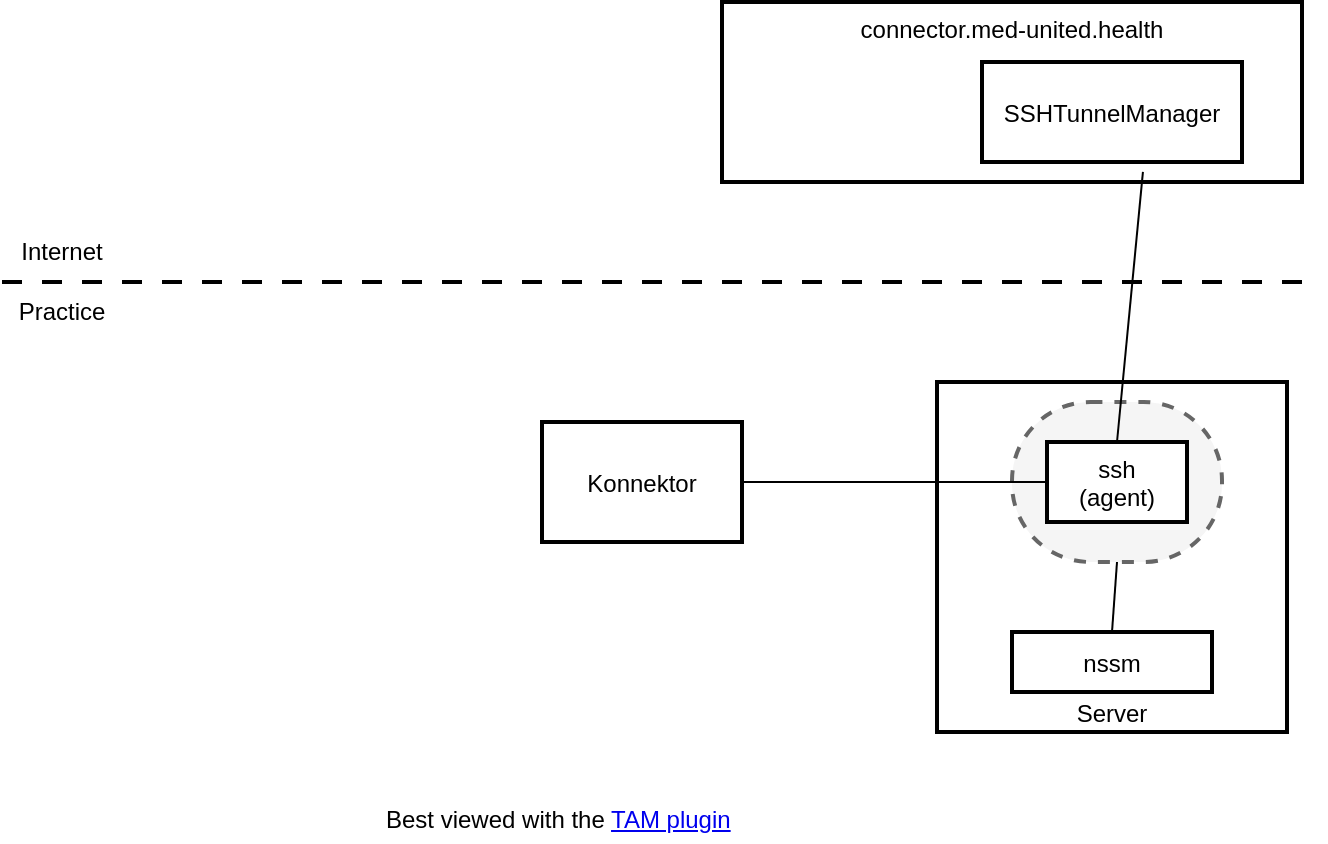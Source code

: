 <mxfile>
    <diagram id="PUJQFGqc5lEf8wcvbPOO" name="SSH-Tunnel">
        <mxGraphModel dx="979" dy="451" grid="1" gridSize="10" guides="1" tooltips="1" connect="1" arrows="1" fold="1" page="1" pageScale="1" pageWidth="827" pageHeight="1169" math="0" shadow="0">
            <root>
                <mxCell id="0"/>
                <mxCell id="1" parent="0"/>
                <mxCell id="A9dE9escXHkIarGcWzA2-1" value="" style="edgeStyle=elbowEdgeStyle;dashed=1;dashPattern=5 5;strokeWidth=2;arcSize=0;startArrow=none;endArrow=none;startSize=0;endSize=0;html=1;endFill=0;align=center;resizeHeight=0;rounded=0;" edge="1" parent="1">
                    <mxGeometry width="300" relative="1" as="geometry">
                        <mxPoint x="70" y="410" as="sourcePoint"/>
                        <mxPoint x="730" y="410" as="targetPoint"/>
                    </mxGeometry>
                </mxCell>
                <mxCell id="A9dE9escXHkIarGcWzA2-2" value="Practice" style="text;html=1;strokeColor=none;fillColor=none;align=center;verticalAlign=middle;whiteSpace=wrap;rounded=0;" vertex="1" parent="1">
                    <mxGeometry x="70" y="410" width="60" height="30" as="geometry"/>
                </mxCell>
                <mxCell id="0.2" value="Best viewed with the &lt;a href=&quot;https://github.com/ariel-bentu/tam-drawio&quot;&gt;TAM plugin&lt;/a&gt;" style="text;html=1;shape=tamPluginMissing;" vertex="1" connectable="0" parent="1">
                    <mxGeometry x="260" y="665" width="200" height="25" as="geometry"/>
                </mxCell>
                <mxCell id="A9dE9escXHkIarGcWzA2-3" value="connector.med-united.health" style="shape=agent;offsetSize=8;strokeWidth=2;verticalAlign=top;" vertex="1" parent="1">
                    <mxGeometry x="430" y="270" width="290" height="90" as="geometry"/>
                </mxCell>
                <mxCell id="A9dE9escXHkIarGcWzA2-4" value="SSHTunnelManager" style="shape=agent;offsetSize=8;strokeWidth=2;" vertex="1" parent="1">
                    <mxGeometry x="560" y="300" width="130" height="50" as="geometry"/>
                </mxCell>
                <mxCell id="A9dE9escXHkIarGcWzA2-5" value="Server" style="shape=agent;offsetSize=8;strokeWidth=2;verticalAlign=bottom;" vertex="1" parent="1">
                    <mxGeometry x="537.5" y="460" width="175" height="175" as="geometry"/>
                </mxCell>
                <mxCell id="A9dE9escXHkIarGcWzA2-6" value="Konnektor" style="shape=agent;offsetSize=8;strokeWidth=2;" vertex="1" parent="1">
                    <mxGeometry x="340" y="480" width="100" height="60" as="geometry"/>
                </mxCell>
                <mxCell id="A9dE9escXHkIarGcWzA2-7" value="nssm" style="shape=agent;offsetSize=8;strokeWidth=2;" vertex="1" parent="1">
                    <mxGeometry x="575" y="585" width="100" height="30" as="geometry"/>
                </mxCell>
                <mxCell id="A9dE9escXHkIarGcWzA2-8" value="" style="rounded=1;whiteSpace=wrap;html=1;arcSize=49;strokeWidth=2;fillColor=#f5f5f5;fontColor=#333333;strokeColor=#666666;dashed=1;" vertex="1" parent="1">
                    <mxGeometry x="575" y="470" width="105" height="80" as="geometry"/>
                </mxCell>
                <mxCell id="A9dE9escXHkIarGcWzA2-9" value="ssh&#10;(agent)" style="shape=agent;offsetSize=8;strokeWidth=2;" vertex="1" parent="1">
                    <mxGeometry x="592.5" y="490" width="70" height="40" as="geometry"/>
                </mxCell>
                <mxCell id="A9dE9escXHkIarGcWzA2-11" value="" style="shape=useedge;vertical=true;edgeStyle=none;endArrow=none;useSignPosition=left;useSignDirection=none;entryX=0.619;entryY=1.099;entryDx=0;entryDy=0;entryPerimeter=0;exitX=0.5;exitY=0;exitDx=0;exitDy=0;" edge="1" parent="1" source="A9dE9escXHkIarGcWzA2-9" target="A9dE9escXHkIarGcWzA2-4">
                    <mxGeometry height="160" relative="1" as="geometry">
                        <mxPoint x="650" y="530" as="sourcePoint"/>
                        <mxPoint x="650" y="370" as="targetPoint"/>
                    </mxGeometry>
                </mxCell>
                <mxCell id="A9dE9escXHkIarGcWzA2-12" value="" style="shape=useedge;endArrow=none;edgeStyle=none;useSignPosition=up;useSignDirection=none;exitX=1;exitY=0.5;exitDx=0;exitDy=0;entryX=0;entryY=0.5;entryDx=0;entryDy=0;" edge="1" parent="1" source="A9dE9escXHkIarGcWzA2-6" target="A9dE9escXHkIarGcWzA2-9">
                    <mxGeometry width="160" relative="1" as="geometry">
                        <mxPoint x="480" y="500" as="sourcePoint"/>
                        <mxPoint x="640" y="500" as="targetPoint"/>
                    </mxGeometry>
                </mxCell>
                <mxCell id="A9dE9escXHkIarGcWzA2-13" value="Internet" style="text;html=1;strokeColor=none;fillColor=none;align=center;verticalAlign=middle;whiteSpace=wrap;rounded=0;" vertex="1" parent="1">
                    <mxGeometry x="70" y="380" width="60" height="30" as="geometry"/>
                </mxCell>
                <mxCell id="A9dE9escXHkIarGcWzA2-14" value="" style="shape=updateedge;endArrow=none;vertical=true;exitX=0.5;exitY=1;exitDx=0;exitDy=0;entryX=0.5;entryY=0;entryDx=0;entryDy=0;" edge="1" parent="1" source="A9dE9escXHkIarGcWzA2-8" target="A9dE9escXHkIarGcWzA2-7">
                    <mxGeometry width="30" height="80" relative="1" as="geometry">
                        <mxPoint x="625" y="560" as="sourcePoint"/>
                        <mxPoint x="625" y="640" as="targetPoint"/>
                    </mxGeometry>
                </mxCell>
            </root>
        </mxGraphModel>
    </diagram>
    <diagram id="Fpsi-UkH_9leQJDjks8w" name="Hospital">
        <mxGraphModel dx="979" dy="451" grid="1" gridSize="10" guides="1" tooltips="1" connect="1" arrows="1" fold="1" page="1" pageScale="1" pageWidth="827" pageHeight="1169" math="0" shadow="0">
            <root>
                <mxCell id="0"/>
                <mxCell id="1" parent="0"/>
                <mxCell id="5xqcOFgxY0aVDQKXTTnq-1" value="Hospital" style="shape=ushape;dx=50;dy=310;strokeWidth=2;labelPosition=center;verticalLabelPosition=middle;align=center;verticalAlign=bottom;" parent="1" vertex="1">
                    <mxGeometry x="10" y="170" width="580" height="350" as="geometry"/>
                </mxCell>
                <mxCell id="0.1" value="Best viewed with the &lt;a href=&quot;https://github.com/ariel-bentu/tam-drawio&quot;&gt;TAM plugin&lt;/a&gt;" style="text;html=1;shape=tamPluginMissing;" parent="1" vertex="1" connectable="0">
                    <mxGeometry x="275" y="650" width="200" height="25" as="geometry"/>
                </mxCell>
                <mxCell id="5xqcOFgxY0aVDQKXTTnq-2" value="Telematik&#10;infrastruktur" style="shape=agent;offsetSize=8;strokeWidth=2;" parent="1" vertex="1">
                    <mxGeometry x="650" y="170" width="100" height="350" as="geometry"/>
                </mxCell>
                <mxCell id="5xqcOFgxY0aVDQKXTTnq-3" value="Connector" style="shape=agent;offsetSize=8;strokeWidth=2;" parent="1" vertex="1">
                    <mxGeometry x="420" y="190" width="100" height="40" as="geometry"/>
                </mxCell>
                <mxCell id="5xqcOFgxY0aVDQKXTTnq-4" value="Connector" style="shape=agent;offsetSize=8;strokeWidth=2;" parent="1" vertex="1">
                    <mxGeometry x="420" y="250" width="100" height="40" as="geometry"/>
                </mxCell>
                <mxCell id="5xqcOFgxY0aVDQKXTTnq-5" value="Connector" style="shape=agent;offsetSize=8;strokeWidth=2;" parent="1" vertex="1">
                    <mxGeometry x="420" y="310" width="100" height="40" as="geometry"/>
                </mxCell>
                <mxCell id="5xqcOFgxY0aVDQKXTTnq-6" value="Connector" style="shape=agent;offsetSize=8;strokeWidth=2;" parent="1" vertex="1">
                    <mxGeometry x="420" y="440" width="100" height="20" as="geometry"/>
                </mxCell>
                <mxCell id="5xqcOFgxY0aVDQKXTTnq-7" value="" style="shape=dot3;vertical=true;connectable=0;" parent="1" vertex="1">
                    <mxGeometry x="463" y="370" width="15" height="55" as="geometry"/>
                </mxCell>
                <mxCell id="5xqcOFgxY0aVDQKXTTnq-8" value="" style="shape=useedge;endArrow=none;edgeStyle=none;useSignPosition=up;useSignDirection=none;exitX=1;exitY=0.5;exitDx=0;exitDy=0;entryX=-0.007;entryY=0.112;entryDx=0;entryDy=0;entryPerimeter=0;dx=100;dy=0;" parent="1" source="5xqcOFgxY0aVDQKXTTnq-3" target="5xqcOFgxY0aVDQKXTTnq-2" edge="1">
                    <mxGeometry width="160" relative="1" as="geometry">
                        <mxPoint x="570" y="210" as="sourcePoint"/>
                        <mxPoint x="730" y="210" as="targetPoint"/>
                    </mxGeometry>
                </mxCell>
                <mxCell id="5xqcOFgxY0aVDQKXTTnq-9" value="" style="shape=useedge;endArrow=none;edgeStyle=none;useSignPosition=up;useSignDirection=none;exitX=1;exitY=0.5;exitDx=0;exitDy=0;entryX=-0.019;entryY=0.279;entryDx=0;entryDy=0;entryPerimeter=0;dx=100;dy=0;" parent="1" source="5xqcOFgxY0aVDQKXTTnq-4" target="5xqcOFgxY0aVDQKXTTnq-2" edge="1">
                    <mxGeometry width="160" relative="1" as="geometry">
                        <mxPoint x="620" y="290" as="sourcePoint"/>
                        <mxPoint x="780" y="290" as="targetPoint"/>
                    </mxGeometry>
                </mxCell>
                <mxCell id="5xqcOFgxY0aVDQKXTTnq-10" value="" style="shape=useedge;endArrow=none;edgeStyle=none;useSignPosition=up;useSignDirection=none;exitX=1;exitY=0.5;exitDx=0;exitDy=0;entryX=-0.019;entryY=0.45;entryDx=0;entryDy=0;entryPerimeter=0;dx=100;dy=0;" parent="1" source="5xqcOFgxY0aVDQKXTTnq-5" target="5xqcOFgxY0aVDQKXTTnq-2" edge="1">
                    <mxGeometry width="160" relative="1" as="geometry">
                        <mxPoint x="620" y="350" as="sourcePoint"/>
                        <mxPoint x="780" y="350" as="targetPoint"/>
                    </mxGeometry>
                </mxCell>
                <mxCell id="5xqcOFgxY0aVDQKXTTnq-11" value="" style="shape=useedge;endArrow=none;edgeStyle=none;useSignPosition=up;useSignDirection=none;exitX=1;exitY=0.5;exitDx=0;exitDy=0;entryX=-0.012;entryY=0.803;entryDx=0;entryDy=0;entryPerimeter=0;dx=100;dy=0;" parent="1" source="5xqcOFgxY0aVDQKXTTnq-6" target="5xqcOFgxY0aVDQKXTTnq-2" edge="1">
                    <mxGeometry width="160" relative="1" as="geometry">
                        <mxPoint x="570" y="450" as="sourcePoint"/>
                        <mxPoint x="730" y="450" as="targetPoint"/>
                    </mxGeometry>
                </mxCell>
                <mxCell id="5xqcOFgxY0aVDQKXTTnq-12" value="Connector&#10;Admin&#10;Tool" style="shape=agent;offsetSize=8;strokeWidth=2;" parent="1" vertex="1">
                    <mxGeometry x="210" y="190" width="110" height="270" as="geometry"/>
                </mxCell>
                <mxCell id="5xqcOFgxY0aVDQKXTTnq-13" value="" style="shape=useedge;endArrow=none;edgeStyle=none;useSignPosition=up;useSignDirection=none;exitX=1.009;exitY=0.069;exitDx=0;exitDy=0;exitPerimeter=0;entryX=0;entryY=0.5;entryDx=0;entryDy=0;" parent="1" source="5xqcOFgxY0aVDQKXTTnq-12" target="5xqcOFgxY0aVDQKXTTnq-3" edge="1">
                    <mxGeometry width="160" relative="1" as="geometry">
                        <mxPoint x="380" y="220" as="sourcePoint"/>
                        <mxPoint x="540" y="220" as="targetPoint"/>
                    </mxGeometry>
                </mxCell>
                <mxCell id="5xqcOFgxY0aVDQKXTTnq-14" value="PostgreSQL" style="shape=agent;offsetSize=8;strokeWidth=2;" parent="1" vertex="1">
                    <mxGeometry x="80" y="300" width="70" height="60" as="geometry"/>
                </mxCell>
                <mxCell id="5xqcOFgxY0aVDQKXTTnq-15" value="" style="shape=useedge;endArrow=none;edgeStyle=none;useSignPosition=up;useSignDirection=none;exitX=1;exitY=0.5;exitDx=0;exitDy=0;entryX=0;entryY=0.5;entryDx=0;entryDy=0;" parent="1" source="5xqcOFgxY0aVDQKXTTnq-14" target="5xqcOFgxY0aVDQKXTTnq-12" edge="1">
                    <mxGeometry width="160" relative="1" as="geometry">
                        <mxPoint x="160" y="330" as="sourcePoint"/>
                        <mxPoint x="320" y="330" as="targetPoint"/>
                    </mxGeometry>
                </mxCell>
                <mxCell id="5xqcOFgxY0aVDQKXTTnq-16" value="" style="shape=useedge;endArrow=none;edgeStyle=none;useSignPosition=up;useSignDirection=none;exitX=1.003;exitY=0.3;exitDx=0;exitDy=0;exitPerimeter=0;entryX=0;entryY=0.5;entryDx=0;entryDy=0;" parent="1" source="5xqcOFgxY0aVDQKXTTnq-12" target="5xqcOFgxY0aVDQKXTTnq-4" edge="1">
                    <mxGeometry width="160" relative="1" as="geometry">
                        <mxPoint x="330" y="280" as="sourcePoint"/>
                        <mxPoint x="490" y="280" as="targetPoint"/>
                    </mxGeometry>
                </mxCell>
                <mxCell id="5xqcOFgxY0aVDQKXTTnq-17" value="" style="shape=useedge;endArrow=none;edgeStyle=none;useSignPosition=up;useSignDirection=none;exitX=1.003;exitY=0.529;exitDx=0;exitDy=0;exitPerimeter=0;entryX=0;entryY=0.5;entryDx=0;entryDy=0;" parent="1" source="5xqcOFgxY0aVDQKXTTnq-12" target="5xqcOFgxY0aVDQKXTTnq-5" edge="1">
                    <mxGeometry width="160" relative="1" as="geometry">
                        <mxPoint x="340" y="340" as="sourcePoint"/>
                        <mxPoint x="500" y="340" as="targetPoint"/>
                    </mxGeometry>
                </mxCell>
                <mxCell id="5xqcOFgxY0aVDQKXTTnq-18" value="" style="shape=useedge;endArrow=none;edgeStyle=none;useSignPosition=up;useSignDirection=none;exitX=1.009;exitY=0.961;exitDx=0;exitDy=0;exitPerimeter=0;entryX=0;entryY=0.5;entryDx=0;entryDy=0;" parent="1" source="5xqcOFgxY0aVDQKXTTnq-12" target="5xqcOFgxY0aVDQKXTTnq-6" edge="1">
                    <mxGeometry width="160" relative="1" as="geometry">
                        <mxPoint x="340" y="450" as="sourcePoint"/>
                        <mxPoint x="500" y="450" as="targetPoint"/>
                    </mxGeometry>
                </mxCell>
                <mxCell id="5xqcOFgxY0aVDQKXTTnq-19" value="SOAP" style="text;html=1;strokeColor=none;fillColor=none;align=center;verticalAlign=middle;whiteSpace=wrap;rounded=0;" parent="1" vertex="1">
                    <mxGeometry x="340" y="160" width="60" height="30" as="geometry"/>
                </mxCell>
                <mxCell id="5xqcOFgxY0aVDQKXTTnq-20" value="Administrator" style="shape=actor;horizontalLabelPosition=right;align=left;labelPosition=right;strokeWidth=2;" parent="1" vertex="1">
                    <mxGeometry x="247.5" y="570" width="35" height="50" as="geometry"/>
                </mxCell>
                <mxCell id="5xqcOFgxY0aVDQKXTTnq-21" value="" style="shape=useedge;vertical=true;edgeStyle=none;endArrow=none;useSignPosition=left;useSignDirection=none;entryX=0.5;entryY=1;entryDx=0;entryDy=0;exitX=0.5;exitY=0;exitDx=0;exitDy=0;dx=0;dy=80;" parent="1" source="5xqcOFgxY0aVDQKXTTnq-20" target="5xqcOFgxY0aVDQKXTTnq-12" edge="1">
                    <mxGeometry height="160" relative="1" as="geometry">
                        <mxPoint x="200" y="710" as="sourcePoint"/>
                        <mxPoint x="200" y="550" as="targetPoint"/>
                    </mxGeometry>
                </mxCell>
                <mxCell id="5xqcOFgxY0aVDQKXTTnq-22" value="" style="shape=agent;offsetSize=8;strokeWidth=2;" parent="1" vertex="1">
                    <mxGeometry x="220" y="370" width="90" height="60" as="geometry"/>
                </mxCell>
            </root>
        </mxGraphModel>
    </diagram>
    <diagram id="WJoYJa_mneZ7pbeJPqfU" name="Seite-1">
        <mxGraphModel dx="1024" dy="500" grid="1" gridSize="10" guides="1" tooltips="1" connect="1" arrows="1" fold="1" page="1" pageScale="1" pageWidth="827" pageHeight="1169" math="0" shadow="0">
            <root>
                <mxCell id="0"/>
                <mxCell id="1" parent="0"/>
                <mxCell id="2" value="Quarkus Application" style="shape=agent;offsetSize=8;strokeWidth=2;verticalAlign=top;" parent="1" vertex="1">
                    <mxGeometry x="220" y="240" width="300" height="210" as="geometry"/>
                </mxCell>
                <mxCell id="0.1" value="Best viewed with the &lt;a href=&quot;https://github.com/ariel-bentu/tam-drawio&quot;&gt;TAM plugin&lt;/a&gt;" style="text;html=1;shape=tamPluginMissing;" parent="1" vertex="1" connectable="0">
                    <mxGeometry x="257.5" y="590" width="200" height="25" as="geometry"/>
                </mxCell>
                <mxCell id="3" value="UI5 Frontend" style="shape=agent;offsetSize=8;strokeWidth=2;" parent="1" vertex="1">
                    <mxGeometry x="397" y="355" width="100" height="80" as="geometry"/>
                </mxCell>
                <mxCell id="4" value="SOAP Interfaces" style="shape=agent;offsetSize=8;strokeWidth=2;" parent="1" vertex="1">
                    <mxGeometry x="241" y="275" width="100" height="160" as="geometry"/>
                </mxCell>
                <mxCell id="5" value="Datenbank" style="shape=agent;offsetSize=8;strokeWidth=2;verticalAlign=top;" parent="1" vertex="1">
                    <mxGeometry x="220" y="90" width="300" height="90" as="geometry"/>
                </mxCell>
                <mxCell id="6" value="Connectoren" style="rounded=1;whiteSpace=wrap;html=1;arcSize=60;strokeWidth=2;verticalAlign=top;" parent="1" vertex="1">
                    <mxGeometry x="243.13" y="120" width="253.75" height="50" as="geometry"/>
                </mxCell>
                <mxCell id="7" value="Aufrufkontext" style="rounded=1;whiteSpace=wrap;html=1;arcSize=60;strokeWidth=2;" parent="1" vertex="1">
                    <mxGeometry x="256.88" y="140" width="110" height="20" as="geometry"/>
                </mxCell>
                <mxCell id="8" value="Nutzerdaten" style="rounded=1;whiteSpace=wrap;html=1;arcSize=60;strokeWidth=2;" parent="1" vertex="1">
                    <mxGeometry x="371.88" y="140" width="110" height="20" as="geometry"/>
                </mxCell>
                <mxCell id="9" value="Connector 1" style="shape=agent;offsetSize=8;strokeWidth=2;" parent="1" vertex="1">
                    <mxGeometry x="40" y="270" width="100" height="30" as="geometry"/>
                </mxCell>
                <mxCell id="10" value="Connector 2" style="shape=agent;offsetSize=8;strokeWidth=2;" parent="1" vertex="1">
                    <mxGeometry x="40" y="315" width="100" height="25" as="geometry"/>
                </mxCell>
                <mxCell id="11" value="" style="shape=dot3;vertical=true;connectable=0;" parent="1" vertex="1">
                    <mxGeometry x="83" y="345" width="15" height="55" as="geometry"/>
                </mxCell>
                <mxCell id="12" value="Connector 3" style="shape=agent;offsetSize=8;strokeWidth=2;" parent="1" vertex="1">
                    <mxGeometry x="40.5" y="400" width="100" height="30" as="geometry"/>
                </mxCell>
                <mxCell id="13" value="" style="shape=useedge;vertical=true;edgeStyle=none;endArrow=none;useSignPosition=left;useSignDirection=none;entryX=0.5;entryY=1;entryDx=0;entryDy=0;exitX=0.5;exitY=0;exitDx=0;exitDy=0;" parent="1" source="2" target="5" edge="1">
                    <mxGeometry height="160" relative="1" as="geometry">
                        <mxPoint x="340" y="360" as="sourcePoint"/>
                        <mxPoint x="340" y="200" as="targetPoint"/>
                    </mxGeometry>
                </mxCell>
                <mxCell id="14" value="" style="shape=useedge;endArrow=none;edgeStyle=none;useSignPosition=up;useSignDirection=none;exitX=1;exitY=0.5;exitDx=0;exitDy=0;entryX=-0.02;entryY=0.067;entryDx=0;entryDy=0;entryPerimeter=0;" parent="1" source="9" target="4" edge="1">
                    <mxGeometry width="160" relative="1" as="geometry">
                        <mxPoint x="140" y="285" as="sourcePoint"/>
                        <mxPoint x="300" y="285" as="targetPoint"/>
                    </mxGeometry>
                </mxCell>
                <mxCell id="16" value="" style="shape=useedge;endArrow=none;edgeStyle=none;useSignPosition=up;useSignDirection=none;exitX=1;exitY=0.5;exitDx=0;exitDy=0;entryX=0.001;entryY=0.334;entryDx=0;entryDy=0;entryPerimeter=0;" parent="1" source="10" target="4" edge="1">
                    <mxGeometry width="160" relative="1" as="geometry">
                        <mxPoint x="150" y="325" as="sourcePoint"/>
                        <mxPoint x="310" y="325" as="targetPoint"/>
                    </mxGeometry>
                </mxCell>
                <mxCell id="17" value="" style="shape=useedge;endArrow=none;edgeStyle=none;useSignPosition=up;useSignDirection=none;exitX=1;exitY=0.5;exitDx=0;exitDy=0;entryX=-0.006;entryY=0.894;entryDx=0;entryDy=0;entryPerimeter=0;" parent="1" source="12" target="4" edge="1">
                    <mxGeometry width="160" relative="1" as="geometry">
                        <mxPoint x="170" y="405" as="sourcePoint"/>
                        <mxPoint x="330" y="405" as="targetPoint"/>
                    </mxGeometry>
                </mxCell>
                <mxCell id="19" value="" style="shape=actor;horizontalLabelPosition=right;align=left;labelPosition=right;strokeWidth=2;" parent="1" vertex="1">
                    <mxGeometry x="423" y="510" width="35" height="50" as="geometry"/>
                </mxCell>
                <mxCell id="20" value="" style="shape=useedge;vertical=true;edgeStyle=none;endArrow=none;useSignPosition=left;useSignDirection=none;entryX=0.5;entryY=1;entryDx=0;entryDy=0;exitX=0.5;exitY=0;exitDx=0;exitDy=0;" parent="1" source="19" target="3" edge="1">
                    <mxGeometry height="160" relative="1" as="geometry">
                        <mxPoint x="410" y="630" as="sourcePoint"/>
                        <mxPoint x="410" y="470" as="targetPoint"/>
                    </mxGeometry>
                </mxCell>
                <mxCell id="27" style="edgeStyle=none;html=1;entryX=0;entryY=0.5;entryDx=0;entryDy=0;" parent="1" source="21" target="23" edge="1">
                    <mxGeometry relative="1" as="geometry"/>
                </mxCell>
                <mxCell id="21" value="Open Metrics" style="shape=agent;offsetSize=8;strokeWidth=2;" parent="1" vertex="1">
                    <mxGeometry x="397" y="277.5" width="100" height="60" as="geometry"/>
                </mxCell>
                <mxCell id="29" style="edgeStyle=none;html=1;entryX=0.5;entryY=0;entryDx=0;entryDy=0;" parent="1" source="23" target="28" edge="1">
                    <mxGeometry relative="1" as="geometry"/>
                </mxCell>
                <mxCell id="23" value="Probes" style="rounded=1;whiteSpace=wrap;html=1;arcSize=26;strokeWidth=2;verticalAlign=top;" parent="1" vertex="1">
                    <mxGeometry x="545" y="245" width="170" height="125" as="geometry"/>
                </mxCell>
                <mxCell id="24" value="Connector Antwortzeit" style="rounded=1;whiteSpace=wrap;html=1;arcSize=60;strokeWidth=2;" parent="1" vertex="1">
                    <mxGeometry x="560" y="270" width="140" height="20" as="geometry"/>
                </mxCell>
                <mxCell id="25" value="SMC-B Status" style="rounded=1;whiteSpace=wrap;html=1;arcSize=60;strokeWidth=2;" parent="1" vertex="1">
                    <mxGeometry x="560" y="300" width="140" height="20" as="geometry"/>
                </mxCell>
                <mxCell id="26" value="Anzahl Kartenterminal" style="rounded=1;whiteSpace=wrap;html=1;arcSize=60;strokeWidth=2;" parent="1" vertex="1">
                    <mxGeometry x="560" y="330" width="140" height="20" as="geometry"/>
                </mxCell>
                <mxCell id="28" value="Prometheus" style="shape=agent;offsetSize=8;strokeWidth=2;" parent="1" vertex="1">
                    <mxGeometry x="580" y="400" width="100" height="60" as="geometry"/>
                </mxCell>
                <mxCell id="30" value="Grafana" style="shape=agent;offsetSize=8;strokeWidth=2;" parent="1" vertex="1">
                    <mxGeometry x="580" y="500" width="100" height="35" as="geometry"/>
                </mxCell>
                <mxCell id="31" value="" style="shape=useedge;vertical=true;edgeStyle=none;endArrow=none;useSignPosition=left;useSignDirection=none;entryX=0.5;entryY=1;entryDx=0;entryDy=0;exitX=0.5;exitY=0;exitDx=0;exitDy=0;" parent="1" source="30" target="28" edge="1">
                    <mxGeometry height="160" relative="1" as="geometry">
                        <mxPoint x="560" y="630" as="sourcePoint"/>
                        <mxPoint x="560" y="470" as="targetPoint"/>
                    </mxGeometry>
                </mxCell>
            </root>
        </mxGraphModel>
    </diagram>
    <diagram id="pcQcGQzyTQLJBqN-FWd8" name="OpenMetrics">
        <mxGraphModel dx="1024" dy="565" grid="1" gridSize="10" guides="1" tooltips="1" connect="1" arrows="1" fold="1" page="1" pageScale="1" pageWidth="827" pageHeight="1169" math="0" shadow="0">
            <root>
                <mxCell id="0"/>
                <mxCell id="1" parent="0"/>
                <mxCell id="0.0" value="Best viewed with the &lt;a href=&quot;https://github.com/ariel-bentu/tam-drawio&quot;&gt;TAM plugin&lt;/a&gt;" style="text;html=1;shape=tamPluginMissing;" vertex="1" connectable="0" parent="1">
                    <mxGeometry x="10" y="380" width="200" height="25" as="geometry"/>
                </mxCell>
                <mxCell id="6D_YpuJgfdh5k-wZ-Zpk-2" value="OpenMetrics&#10;Enabled App e.g.&#10;Connector Admin Tool" style="shape=agent;offsetSize=8;strokeWidth=2;" vertex="1" parent="1">
                    <mxGeometry x="90" y="260" width="130" height="90" as="geometry"/>
                </mxCell>
                <mxCell id="6D_YpuJgfdh5k-wZ-Zpk-3" value="" style="shape=useedge;endArrow=none;edgeStyle=none;useSignPosition=up;useSignDirection=east;exitX=1;exitY=0.5;exitDx=0;exitDy=0;" edge="1" parent="1" source="6D_YpuJgfdh5k-wZ-Zpk-2">
                    <mxGeometry width="160" relative="1" as="geometry">
                        <mxPoint x="240" y="300" as="sourcePoint"/>
                        <mxPoint x="400" y="300" as="targetPoint"/>
                    </mxGeometry>
                </mxCell>
            </root>
        </mxGraphModel>
    </diagram>
    <diagram id="5fxysOYvcepMRxXjqvl-" name="Page-4">
        <mxGraphModel dx="955" dy="739" grid="1" gridSize="10" guides="1" tooltips="1" connect="1" arrows="1" fold="1" page="1" pageScale="1" pageWidth="827" pageHeight="1169" math="0" shadow="0">
            <root>
                <mxCell id="0"/>
                <mxCell id="1" parent="0"/>
                <mxCell id="zPhvcSm8Tsux3YJrnu93-1" value="Konnektor" style="shape=agent;offsetSize=8;strokeWidth=2;" vertex="1" parent="1">
                    <mxGeometry x="314" y="190" width="100" height="60" as="geometry"/>
                </mxCell>
                <mxCell id="0.1" value="Best viewed with the &lt;a href=&quot;https://github.com/ariel-bentu/tam-drawio&quot;&gt;TAM plugin&lt;/a&gt;" style="text;html=1;shape=tamPluginMissing;" vertex="1" connectable="0" parent="1">
                    <mxGeometry x="227.5" y="600" width="200" height="25" as="geometry"/>
                </mxCell>
                <mxCell id="zPhvcSm8Tsux3YJrnu93-2" value="" style="edgeStyle=elbowEdgeStyle;dashed=1;dashPattern=5 5;strokeWidth=2;arcSize=0;startArrow=none;endArrow=none;startSize=0;endSize=0;html=1;endFill=0;align=center;resizeHeight=0;rounded=0;" edge="1" parent="1">
                    <mxGeometry width="300" relative="1" as="geometry">
                        <mxPoint x="90" y="320" as="sourcePoint"/>
                        <mxPoint x="800" y="320" as="targetPoint"/>
                    </mxGeometry>
                </mxCell>
                <mxCell id="zPhvcSm8Tsux3YJrnu93-3" value="Arztpraxis" style="text;html=1;strokeColor=none;fillColor=none;align=center;verticalAlign=middle;whiteSpace=wrap;rounded=0;" vertex="1" parent="1">
                    <mxGeometry x="70" y="290" width="60" height="30" as="geometry"/>
                </mxCell>
                <mxCell id="zPhvcSm8Tsux3YJrnu93-4" value="" style="edgeStyle=elbowEdgeStyle;dashed=1;dashPattern=5 5;strokeWidth=2;arcSize=0;startArrow=none;endArrow=none;startSize=0;endSize=0;html=1;endFill=0;align=center;resizeHeight=0;rounded=0;" edge="1" parent="1">
                    <mxGeometry width="300" relative="1" as="geometry">
                        <mxPoint x="80" y="430" as="sourcePoint"/>
                        <mxPoint x="800" y="430" as="targetPoint"/>
                    </mxGeometry>
                </mxCell>
                <mxCell id="zPhvcSm8Tsux3YJrnu93-5" value="Internet" style="text;html=1;strokeColor=none;fillColor=none;align=center;verticalAlign=middle;whiteSpace=wrap;rounded=0;" vertex="1" parent="1">
                    <mxGeometry x="70" y="400" width="60" height="30" as="geometry"/>
                </mxCell>
                <mxCell id="zPhvcSm8Tsux3YJrnu93-6" value="Konnektor Admin Tool" style="shape=agent;offsetSize=8;strokeWidth=2;" vertex="1" parent="1">
                    <mxGeometry x="492" y="510" width="146" height="60" as="geometry"/>
                </mxCell>
                <mxCell id="zPhvcSm8Tsux3YJrnu93-7" value="Server" style="shape=agent;offsetSize=8;strokeWidth=2;verticalAlign=top;" vertex="1" parent="1">
                    <mxGeometry x="480" y="120" width="170" height="130" as="geometry"/>
                </mxCell>
                <mxCell id="zPhvcSm8Tsux3YJrnu93-8" value="RMM Client (TakeControl)" style="shape=agent;offsetSize=8;strokeWidth=2;" vertex="1" parent="1">
                    <mxGeometry x="495.5" y="190" width="145" height="20" as="geometry"/>
                </mxCell>
                <mxCell id="zPhvcSm8Tsux3YJrnu93-9" value="N-Able" style="shape=agent;offsetSize=8;strokeWidth=2;" vertex="1" parent="1">
                    <mxGeometry x="515" y="380" width="135" height="40" as="geometry"/>
                </mxCell>
                <mxCell id="zPhvcSm8Tsux3YJrnu93-10" value="Konnektor Admin Tool" style="shape=agent;offsetSize=8;strokeWidth=2;" vertex="1" parent="1">
                    <mxGeometry x="515" y="330" width="140" height="20" as="geometry"/>
                </mxCell>
                <mxCell id="zPhvcSm8Tsux3YJrnu93-12" value="Team Viewer" style="shape=agent;offsetSize=8;strokeWidth=2;" vertex="1" parent="1">
                    <mxGeometry x="500" y="155" width="130" height="25" as="geometry"/>
                </mxCell>
                <mxCell id="zPhvcSm8Tsux3YJrnu93-13" value="nssm ssh revert port" style="shape=agent;offsetSize=8;strokeWidth=2;" vertex="1" parent="1">
                    <mxGeometry x="500" y="220" width="130" height="20" as="geometry"/>
                </mxCell>
                <mxCell id="zPhvcSm8Tsux3YJrnu93-14" value="" style="shape=useedge;vertical=true;edgeStyle=none;endArrow=none;useSignPosition=left;useSignDirection=south;entryX=0.5;entryY=1;entryDx=0;entryDy=0;exitX=0.5;exitY=0;exitDx=0;exitDy=0;" edge="1" parent="1" source="zPhvcSm8Tsux3YJrnu93-10" target="zPhvcSm8Tsux3YJrnu93-13">
                    <mxGeometry height="160" relative="1" as="geometry">
                        <mxPoint x="580" y="440" as="sourcePoint"/>
                        <mxPoint x="580" y="280" as="targetPoint"/>
                    </mxGeometry>
                </mxCell>
                <mxCell id="zPhvcSm8Tsux3YJrnu93-15" value="" style="shape=useedge;vertical=true;edgeStyle=none;endArrow=none;useSignPosition=left;useSignDirection=south;entryX=0.5;entryY=1;entryDx=0;entryDy=0;exitX=0.5;exitY=0;exitDx=0;exitDy=0;" edge="1" parent="1" source="zPhvcSm8Tsux3YJrnu93-9" target="zPhvcSm8Tsux3YJrnu93-10">
                    <mxGeometry height="160" relative="1" as="geometry">
                        <mxPoint x="540" y="530" as="sourcePoint"/>
                        <mxPoint x="540" y="370" as="targetPoint"/>
                    </mxGeometry>
                </mxCell>
            </root>
        </mxGraphModel>
    </diagram>
</mxfile>
